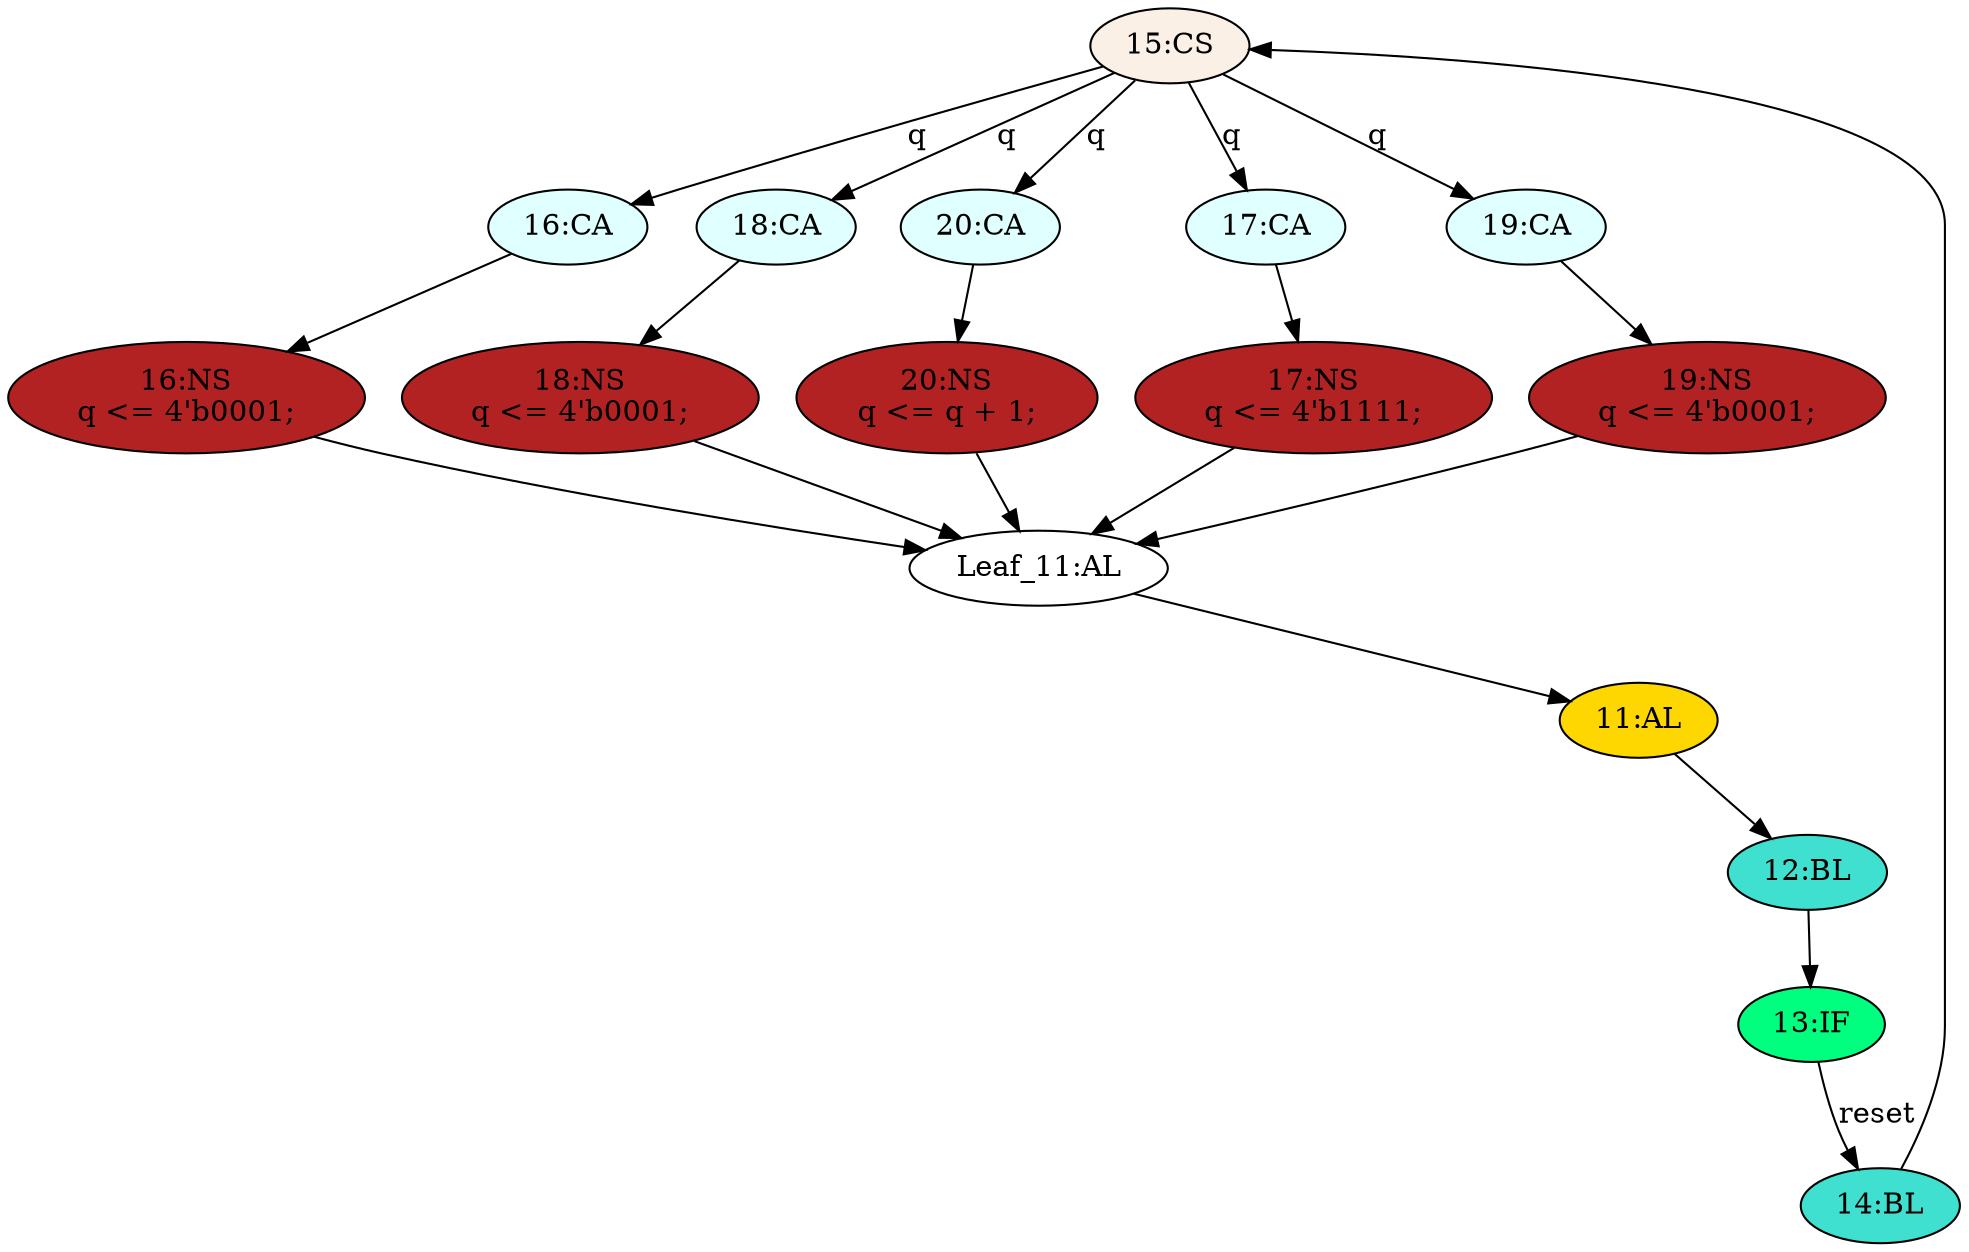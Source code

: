 strict digraph "compose( ,  )" {
	node [label="\N"];
	"15:CS"	[ast="<pyverilog.vparser.ast.CaseStatement object at 0x7f3b146fd610>",
		fillcolor=linen,
		label="15:CS",
		statements="[]",
		style=filled,
		typ=CaseStatement];
	"16:CA"	[ast="<pyverilog.vparser.ast.Case object at 0x7f3b14696810>",
		fillcolor=lightcyan,
		label="16:CA",
		statements="[]",
		style=filled,
		typ=Case];
	"15:CS" -> "16:CA"	[cond="['q']",
		label=q,
		lineno=15];
	"18:CA"	[ast="<pyverilog.vparser.ast.Case object at 0x7f3b1468e290>",
		fillcolor=lightcyan,
		label="18:CA",
		statements="[]",
		style=filled,
		typ=Case];
	"15:CS" -> "18:CA"	[cond="['q']",
		label=q,
		lineno=15];
	"20:CA"	[ast="<pyverilog.vparser.ast.Case object at 0x7f3b146fd4d0>",
		fillcolor=lightcyan,
		label="20:CA",
		statements="[]",
		style=filled,
		typ=Case];
	"15:CS" -> "20:CA"	[cond="['q']",
		label=q,
		lineno=15];
	"17:CA"	[ast="<pyverilog.vparser.ast.Case object at 0x7f3b146e34d0>",
		fillcolor=lightcyan,
		label="17:CA",
		statements="[]",
		style=filled,
		typ=Case];
	"15:CS" -> "17:CA"	[cond="['q']",
		label=q,
		lineno=15];
	"19:CA"	[ast="<pyverilog.vparser.ast.Case object at 0x7f3b146f1450>",
		fillcolor=lightcyan,
		label="19:CA",
		statements="[]",
		style=filled,
		typ=Case];
	"15:CS" -> "19:CA"	[cond="['q']",
		label=q,
		lineno=15];
	"Leaf_11:AL"	[def_var="['q']",
		label="Leaf_11:AL"];
	"11:AL"	[ast="<pyverilog.vparser.ast.Always object at 0x7f3b146f1250>",
		clk_sens=True,
		fillcolor=gold,
		label="11:AL",
		sens="['clk']",
		statements="[]",
		style=filled,
		typ=Always,
		use_var="['q', 'reset']"];
	"Leaf_11:AL" -> "11:AL";
	"19:NS"	[ast="<pyverilog.vparser.ast.NonblockingSubstitution object at 0x7f3b146f1050>",
		fillcolor=firebrick,
		label="19:NS
q <= 4'b0001;",
		statements="[<pyverilog.vparser.ast.NonblockingSubstitution object at 0x7f3b146f1050>]",
		style=filled,
		typ=NonblockingSubstitution];
	"19:NS" -> "Leaf_11:AL"	[cond="[]",
		lineno=None];
	"12:BL"	[ast="<pyverilog.vparser.ast.Block object at 0x7f3b14775410>",
		fillcolor=turquoise,
		label="12:BL",
		statements="[]",
		style=filled,
		typ=Block];
	"13:IF"	[ast="<pyverilog.vparser.ast.IfStatement object at 0x7f3b14775e10>",
		fillcolor=springgreen,
		label="13:IF",
		statements="[]",
		style=filled,
		typ=IfStatement];
	"12:BL" -> "13:IF"	[cond="[]",
		lineno=None];
	"20:NS"	[ast="<pyverilog.vparser.ast.NonblockingSubstitution object at 0x7f3b146e6850>",
		fillcolor=firebrick,
		label="20:NS
q <= q + 1;",
		statements="[<pyverilog.vparser.ast.NonblockingSubstitution object at 0x7f3b146e6850>]",
		style=filled,
		typ=NonblockingSubstitution];
	"20:NS" -> "Leaf_11:AL"	[cond="[]",
		lineno=None];
	"14:BL"	[ast="<pyverilog.vparser.ast.Block object at 0x7f3b146ea150>",
		fillcolor=turquoise,
		label="14:BL",
		statements="[]",
		style=filled,
		typ=Block];
	"13:IF" -> "14:BL"	[cond="['reset']",
		label=reset,
		lineno=13];
	"18:NS"	[ast="<pyverilog.vparser.ast.NonblockingSubstitution object at 0x7f3b1468e4d0>",
		fillcolor=firebrick,
		label="18:NS
q <= 4'b0001;",
		statements="[<pyverilog.vparser.ast.NonblockingSubstitution object at 0x7f3b1468e4d0>]",
		style=filled,
		typ=NonblockingSubstitution];
	"18:NS" -> "Leaf_11:AL"	[cond="[]",
		lineno=None];
	"16:NS"	[ast="<pyverilog.vparser.ast.NonblockingSubstitution object at 0x7f3b146e3d10>",
		fillcolor=firebrick,
		label="16:NS
q <= 4'b0001;",
		statements="[<pyverilog.vparser.ast.NonblockingSubstitution object at 0x7f3b146e3d10>]",
		style=filled,
		typ=NonblockingSubstitution];
	"16:CA" -> "16:NS"	[cond="[]",
		lineno=None];
	"11:AL" -> "12:BL"	[cond="[]",
		lineno=None];
	"14:BL" -> "15:CS"	[cond="[]",
		lineno=None];
	"16:NS" -> "Leaf_11:AL"	[cond="[]",
		lineno=None];
	"18:CA" -> "18:NS"	[cond="[]",
		lineno=None];
	"20:CA" -> "20:NS"	[cond="[]",
		lineno=None];
	"17:NS"	[ast="<pyverilog.vparser.ast.NonblockingSubstitution object at 0x7f3b146e3890>",
		fillcolor=firebrick,
		label="17:NS
q <= 4'b1111;",
		statements="[<pyverilog.vparser.ast.NonblockingSubstitution object at 0x7f3b146e3890>]",
		style=filled,
		typ=NonblockingSubstitution];
	"17:CA" -> "17:NS"	[cond="[]",
		lineno=None];
	"19:CA" -> "19:NS"	[cond="[]",
		lineno=None];
	"17:NS" -> "Leaf_11:AL"	[cond="[]",
		lineno=None];
}
